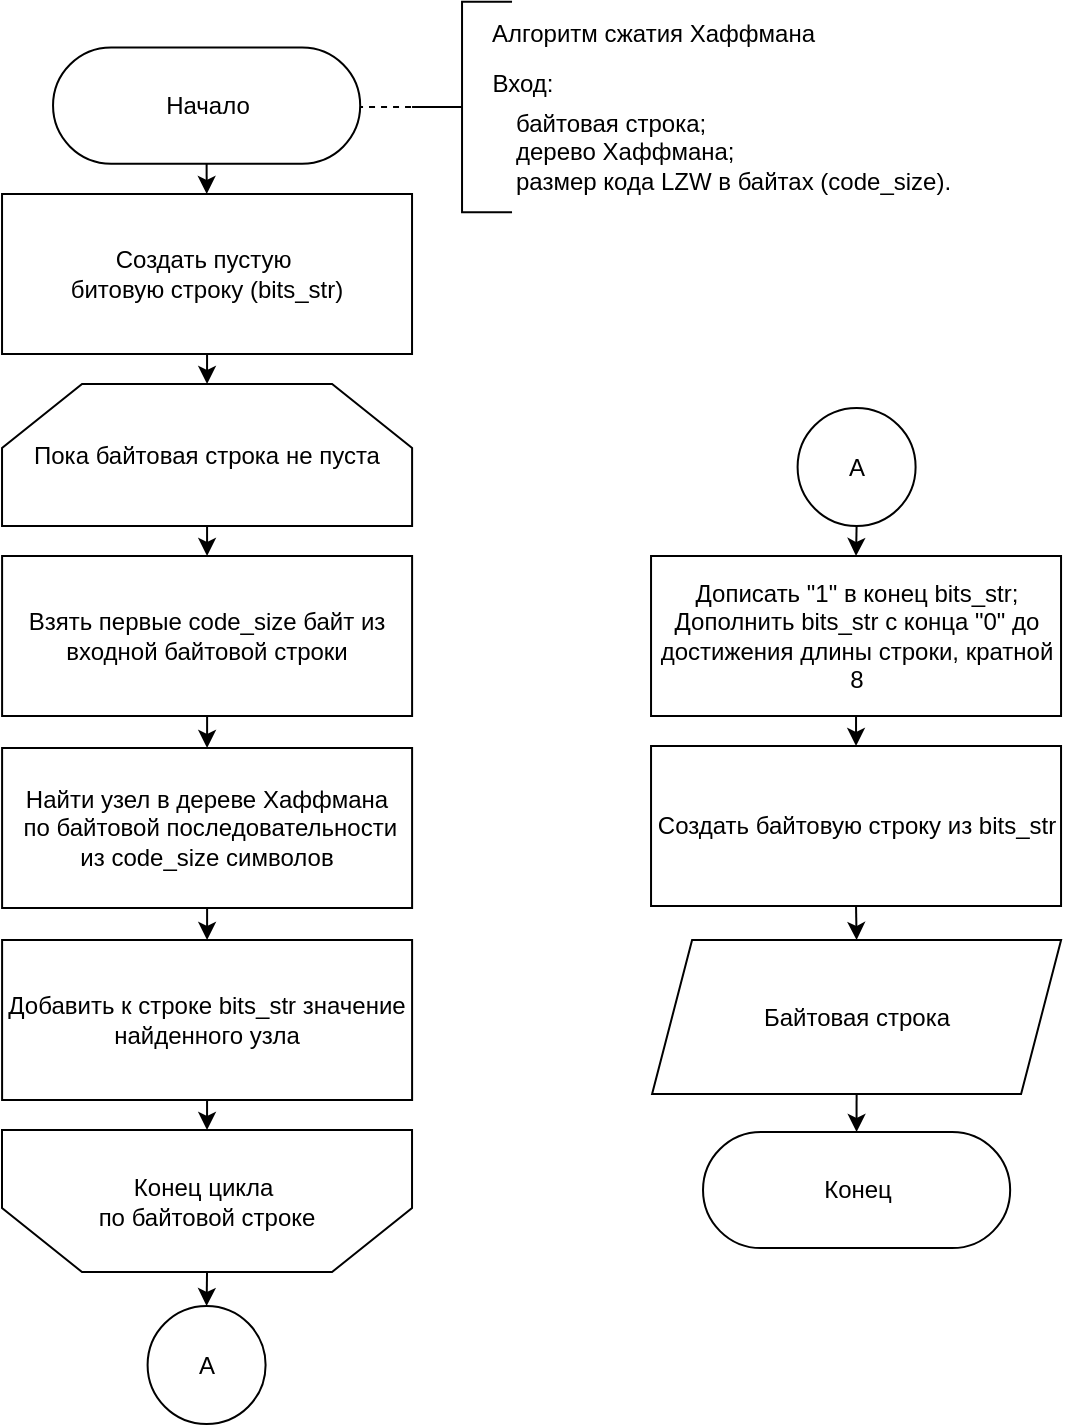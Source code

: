 <mxfile>
    <diagram id="tPg7lvVMtvuBfPQgrAko" name="Страница 1">
        <mxGraphModel dx="1249" dy="863" grid="1" gridSize="10" guides="1" tooltips="1" connect="1" arrows="1" fold="1" page="1" pageScale="1" pageWidth="827" pageHeight="1169" math="0" shadow="0">
            <root>
                <mxCell id="0"/>
                <mxCell id="1" parent="0"/>
                <mxCell id="17" style="edgeStyle=none;html=1;entryX=0;entryY=0.5;entryDx=0;entryDy=0;entryPerimeter=0;fontSize=12;endArrow=none;endFill=0;dashed=1;exitX=1;exitY=0.5;exitDx=0;exitDy=0;exitPerimeter=0;" parent="1" target="8" edge="1">
                    <mxGeometry relative="1" as="geometry">
                        <mxPoint x="207.52" y="72.5" as="sourcePoint"/>
                    </mxGeometry>
                </mxCell>
                <mxCell id="43" style="edgeStyle=none;html=1;exitX=0.5;exitY=0;exitDx=0;exitDy=0;" parent="1" source="125" target="21" edge="1">
                    <mxGeometry relative="1" as="geometry">
                        <mxPoint x="132.52" y="98.75" as="sourcePoint"/>
                    </mxGeometry>
                </mxCell>
                <mxCell id="8" value="" style="strokeWidth=1;html=1;shape=mxgraph.flowchart.annotation_2;align=left;labelPosition=right;pointerEvents=1;strokeColor=default;fontSize=13;gradientColor=none;" parent="1" vertex="1">
                    <mxGeometry x="235.02" y="19.85" width="50" height="105.31" as="geometry"/>
                </mxCell>
                <mxCell id="9" value="&lt;span style=&quot;font-size: 12px;&quot;&gt;&lt;font style=&quot;color: rgb(0, 0, 0);&quot;&gt;Алгоритм сжатия Хаффмана&lt;/font&gt;&lt;/span&gt;" style="text;html=1;align=left;verticalAlign=middle;resizable=0;points=[];autosize=1;strokeColor=none;fillColor=none;fontSize=13;strokeWidth=1;" parent="1" vertex="1">
                    <mxGeometry x="272.52" y="19.85" width="190" height="30" as="geometry"/>
                </mxCell>
                <mxCell id="10" value="Вход:" style="text;html=1;align=center;verticalAlign=middle;resizable=0;points=[];autosize=1;strokeColor=none;fillColor=none;fontSize=12;" parent="1" vertex="1">
                    <mxGeometry x="265.02" y="45.78" width="50" height="30" as="geometry"/>
                </mxCell>
                <mxCell id="11" value="&lt;span style=&quot;color: rgb(0, 0, 0);&quot;&gt;байтовая строка;&lt;/span&gt;&lt;div&gt;&lt;font style=&quot;color: rgb(0, 0, 0);&quot;&gt;дерево Хаффмана;&lt;/font&gt;&lt;br&gt;&lt;div&gt;&lt;div style=&quot;scrollbar-color: light-dark(#e2e2e2, #4b4b4b)&lt;br/&gt;&#x9;&#x9;&#x9;&#x9;&#x9;light-dark(#fbfbfb, var(--dark-panel-color));&quot;&gt;&lt;font&gt;&lt;font style=&quot;color: rgb(0, 0, 0);&quot;&gt;размер кода LZW в байтах (&lt;/font&gt;&lt;span style=&quot;scrollbar-color: light-dark(#e2e2e2, #4b4b4b)&lt;br/&gt;&#x9;&#x9;&#x9;&#x9;&#x9;light-dark(#fbfbfb, var(--dark-panel-color)); background-color: transparent; color: rgb(63, 63, 63);&quot;&gt;&lt;font style=&quot;color: rgb(0, 0, 0);&quot;&gt;code_size&lt;/font&gt;&lt;/span&gt;&lt;span style=&quot;color: light-dark(rgb(0, 0, 0), rgb(237, 237, 237)); scrollbar-color: light-dark(#e2e2e2, #4b4b4b)&lt;br/&gt;&#x9;&#x9;&#x9;&#x9;&#x9;light-dark(#fbfbfb, var(--dark-panel-color)); background-color: transparent;&quot;&gt;).&lt;/span&gt;&lt;/font&gt;&lt;/div&gt;&lt;/div&gt;&lt;/div&gt;" style="text;html=1;align=left;verticalAlign=middle;resizable=0;points=[];autosize=1;strokeColor=none;fillColor=none;fontSize=12;" parent="1" vertex="1">
                    <mxGeometry x="285.02" y="65.16" width="240" height="60" as="geometry"/>
                </mxCell>
                <mxCell id="52" style="edgeStyle=none;html=1;exitX=0.5;exitY=1;exitDx=0;exitDy=0;entryX=0.5;entryY=0;entryDx=0;entryDy=0;" parent="1" source="21" target="119" edge="1">
                    <mxGeometry relative="1" as="geometry">
                        <mxPoint x="132.52" y="240" as="targetPoint"/>
                    </mxGeometry>
                </mxCell>
                <mxCell id="21" value="Создать пустую&amp;nbsp;&lt;div&gt;&lt;font style=&quot;color: rgb(0, 0, 0);&quot;&gt;битовую строку (bits_str)&lt;/font&gt;&lt;/div&gt;" style="rounded=0;whiteSpace=wrap;html=1;strokeColor=default;strokeWidth=1;fontSize=12;gradientColor=none;" parent="1" vertex="1">
                    <mxGeometry x="30.02" y="116" width="205" height="80" as="geometry"/>
                </mxCell>
                <mxCell id="127" style="edgeStyle=none;html=1;exitX=0.5;exitY=1;exitDx=0;exitDy=0;entryX=0.5;entryY=1;entryDx=0;entryDy=0;" parent="1" source="131" target="126" edge="1">
                    <mxGeometry relative="1" as="geometry"/>
                </mxCell>
                <mxCell id="132" style="edgeStyle=none;html=1;exitX=0.5;exitY=1;exitDx=0;exitDy=0;entryX=0.5;entryY=0;entryDx=0;entryDy=0;" edge="1" parent="1" source="72" target="131">
                    <mxGeometry relative="1" as="geometry"/>
                </mxCell>
                <mxCell id="72" value="&lt;span style=&quot;color: rgb(0, 0, 0);&quot;&gt;Создать байтовую строку из bits_str&lt;/span&gt;" style="rounded=0;whiteSpace=wrap;html=1;strokeColor=default;strokeWidth=1;fontSize=12;gradientColor=none;" parent="1" vertex="1">
                    <mxGeometry x="354.52" y="392" width="205" height="80" as="geometry"/>
                </mxCell>
                <mxCell id="114" style="edgeStyle=none;html=1;exitX=0.5;exitY=1;exitDx=0;exitDy=0;entryX=0.5;entryY=0;entryDx=0;entryDy=0;" parent="1" source="106" target="109" edge="1">
                    <mxGeometry relative="1" as="geometry"/>
                </mxCell>
                <mxCell id="106" value="Взять первые code_size байт из входной байтовой строки" style="rounded=0;whiteSpace=wrap;html=1;strokeColor=default;strokeWidth=1;fontSize=12;gradientColor=none;" parent="1" vertex="1">
                    <mxGeometry x="30.05" y="297" width="205" height="80" as="geometry"/>
                </mxCell>
                <mxCell id="115" style="edgeStyle=none;html=1;exitX=0.5;exitY=1;exitDx=0;exitDy=0;" parent="1" source="109" target="110" edge="1">
                    <mxGeometry relative="1" as="geometry"/>
                </mxCell>
                <mxCell id="109" value="Найти узел в дереве Хаффмана&lt;div&gt;&amp;nbsp;&lt;font style=&quot;color: rgb(0, 0, 0);&quot;&gt;по байтовой последовательности&lt;/font&gt; из&amp;nbsp;&lt;span style=&quot;color: rgb(0, 0, 0); background-color: transparent;&quot;&gt;code_size символов&lt;/span&gt;&lt;/div&gt;" style="rounded=0;whiteSpace=wrap;html=1;strokeColor=default;strokeWidth=1;fontSize=12;gradientColor=none;" parent="1" vertex="1">
                    <mxGeometry x="30.05" y="393" width="205" height="80" as="geometry"/>
                </mxCell>
                <mxCell id="124" style="edgeStyle=none;html=1;exitX=0.5;exitY=1;exitDx=0;exitDy=0;entryX=0.5;entryY=1;entryDx=0;entryDy=0;" parent="1" source="110" target="122" edge="1">
                    <mxGeometry relative="1" as="geometry"/>
                </mxCell>
                <mxCell id="110" value="Добавить к строке bits_str значение найденного узла" style="rounded=0;whiteSpace=wrap;html=1;strokeColor=default;strokeWidth=1;fontSize=12;gradientColor=none;" parent="1" vertex="1">
                    <mxGeometry x="30.05" y="489" width="205" height="80" as="geometry"/>
                </mxCell>
                <mxCell id="118" style="edgeStyle=none;html=1;exitX=0.5;exitY=1;exitDx=0;exitDy=0;entryX=0.5;entryY=0;entryDx=0;entryDy=0;" parent="1" source="116" target="72" edge="1">
                    <mxGeometry relative="1" as="geometry"/>
                </mxCell>
                <mxCell id="116" value="&lt;span style=&quot;color: rgb(0, 0, 0);&quot;&gt;Дописать&lt;span style=&quot;color: rgb(0, 0, 0);&quot;&gt;&amp;nbsp;&quot;1&quot;&amp;nbsp;&lt;/span&gt;в конец bits_str;&lt;/span&gt;&lt;div&gt;&lt;span style=&quot;color: rgb(0, 0, 0);&quot;&gt;Дополнить&amp;nbsp;&lt;/span&gt;&lt;span style=&quot;color: rgb(0, 0, 0); background-color: transparent;&quot;&gt;bits_str&lt;/span&gt;&lt;span style=&quot;background-color: transparent;&quot;&gt;&amp;nbsp;&lt;font style=&quot;color: rgb(0, 0, 0);&quot;&gt;с конца &quot;0&quot; до достижения длины строки, кратной 8&lt;/font&gt;&lt;/span&gt;&lt;/div&gt;" style="rounded=0;whiteSpace=wrap;html=1;strokeColor=default;strokeWidth=1;fontSize=12;gradientColor=none;" parent="1" vertex="1">
                    <mxGeometry x="354.52" y="297" width="205" height="80" as="geometry"/>
                </mxCell>
                <mxCell id="120" style="edgeStyle=none;html=1;exitX=0.5;exitY=1;exitDx=0;exitDy=0;" parent="1" source="119" target="106" edge="1">
                    <mxGeometry relative="1" as="geometry"/>
                </mxCell>
                <mxCell id="119" value="Пока байтовая строка не пуста" style="shape=loopLimit;whiteSpace=wrap;html=1;size=40;" parent="1" vertex="1">
                    <mxGeometry x="30.02" y="211" width="205.03" height="71" as="geometry"/>
                </mxCell>
                <mxCell id="123" style="edgeStyle=none;html=1;exitX=0.5;exitY=0;exitDx=0;exitDy=0;entryX=0;entryY=0.5;entryDx=0;entryDy=0;" parent="1" source="122" target="128" edge="1">
                    <mxGeometry relative="1" as="geometry"/>
                </mxCell>
                <mxCell id="122" value="&lt;span style=&quot;color: rgb(0, 0, 0);&quot;&gt;Конец цикла&amp;nbsp;&lt;/span&gt;&lt;div&gt;&lt;span style=&quot;color: rgb(0, 0, 0);&quot;&gt;по байтовой строке&lt;/span&gt;&lt;/div&gt;" style="shape=loopLimit;whiteSpace=wrap;html=1;size=40;direction=west;" parent="1" vertex="1">
                    <mxGeometry x="30.0" y="584" width="205.02" height="71" as="geometry"/>
                </mxCell>
                <mxCell id="125" value="&lt;span style=&quot;color: rgb(0, 0, 0); font-family: Helvetica; font-size: 12px;&quot;&gt;Начало&lt;/span&gt;" style="rounded=1;whiteSpace=wrap;html=1;fontSize=14;spacing=3;strokeWidth=1;glass=0;flipH=1;flipV=0;rotation=0;direction=west;arcSize=50;fontFamily=Times New Roman;" parent="1" vertex="1">
                    <mxGeometry x="55.52" y="42.78" width="153.57" height="58.06" as="geometry"/>
                </mxCell>
                <mxCell id="126" value="&lt;span style=&quot;color: rgb(0, 0, 0); font-family: Helvetica; font-size: 12px;&quot;&gt;Конец&lt;/span&gt;" style="rounded=1;whiteSpace=wrap;html=1;fontSize=14;spacing=3;strokeWidth=1;glass=0;flipH=1;flipV=0;rotation=0;direction=west;arcSize=50;fontFamily=Times New Roman;" parent="1" vertex="1">
                    <mxGeometry x="380.51" y="585.0" width="153.57" height="58.06" as="geometry"/>
                </mxCell>
                <mxCell id="128" value="А" style="ellipse;whiteSpace=wrap;html=1;aspect=fixed;direction=south;" parent="1" vertex="1">
                    <mxGeometry x="102.8" y="672" width="59" height="59" as="geometry"/>
                </mxCell>
                <mxCell id="130" style="edgeStyle=none;html=1;exitX=1;exitY=0.5;exitDx=0;exitDy=0;entryX=0.5;entryY=0;entryDx=0;entryDy=0;" parent="1" source="129" target="116" edge="1">
                    <mxGeometry relative="1" as="geometry"/>
                </mxCell>
                <mxCell id="129" value="А" style="ellipse;whiteSpace=wrap;html=1;aspect=fixed;direction=south;" parent="1" vertex="1">
                    <mxGeometry x="427.8" y="223.0" width="59" height="59" as="geometry"/>
                </mxCell>
                <mxCell id="131" value="&lt;div style=&quot;text-align: left;&quot;&gt;&lt;span style=&quot;text-wrap-mode: nowrap;&quot;&gt;&lt;font style=&quot;color: rgb(0, 0, 0);&quot;&gt;Байтовая&lt;/font&gt; &lt;font style=&quot;color: rgb(0, 0, 0);&quot;&gt;строка&lt;/font&gt;&lt;/span&gt;&lt;/div&gt;" style="shape=parallelogram;perimeter=parallelogramPerimeter;whiteSpace=wrap;html=1;fixedSize=1;" vertex="1" parent="1">
                    <mxGeometry x="355.05" y="489" width="204.5" height="77" as="geometry"/>
                </mxCell>
            </root>
        </mxGraphModel>
    </diagram>
</mxfile>